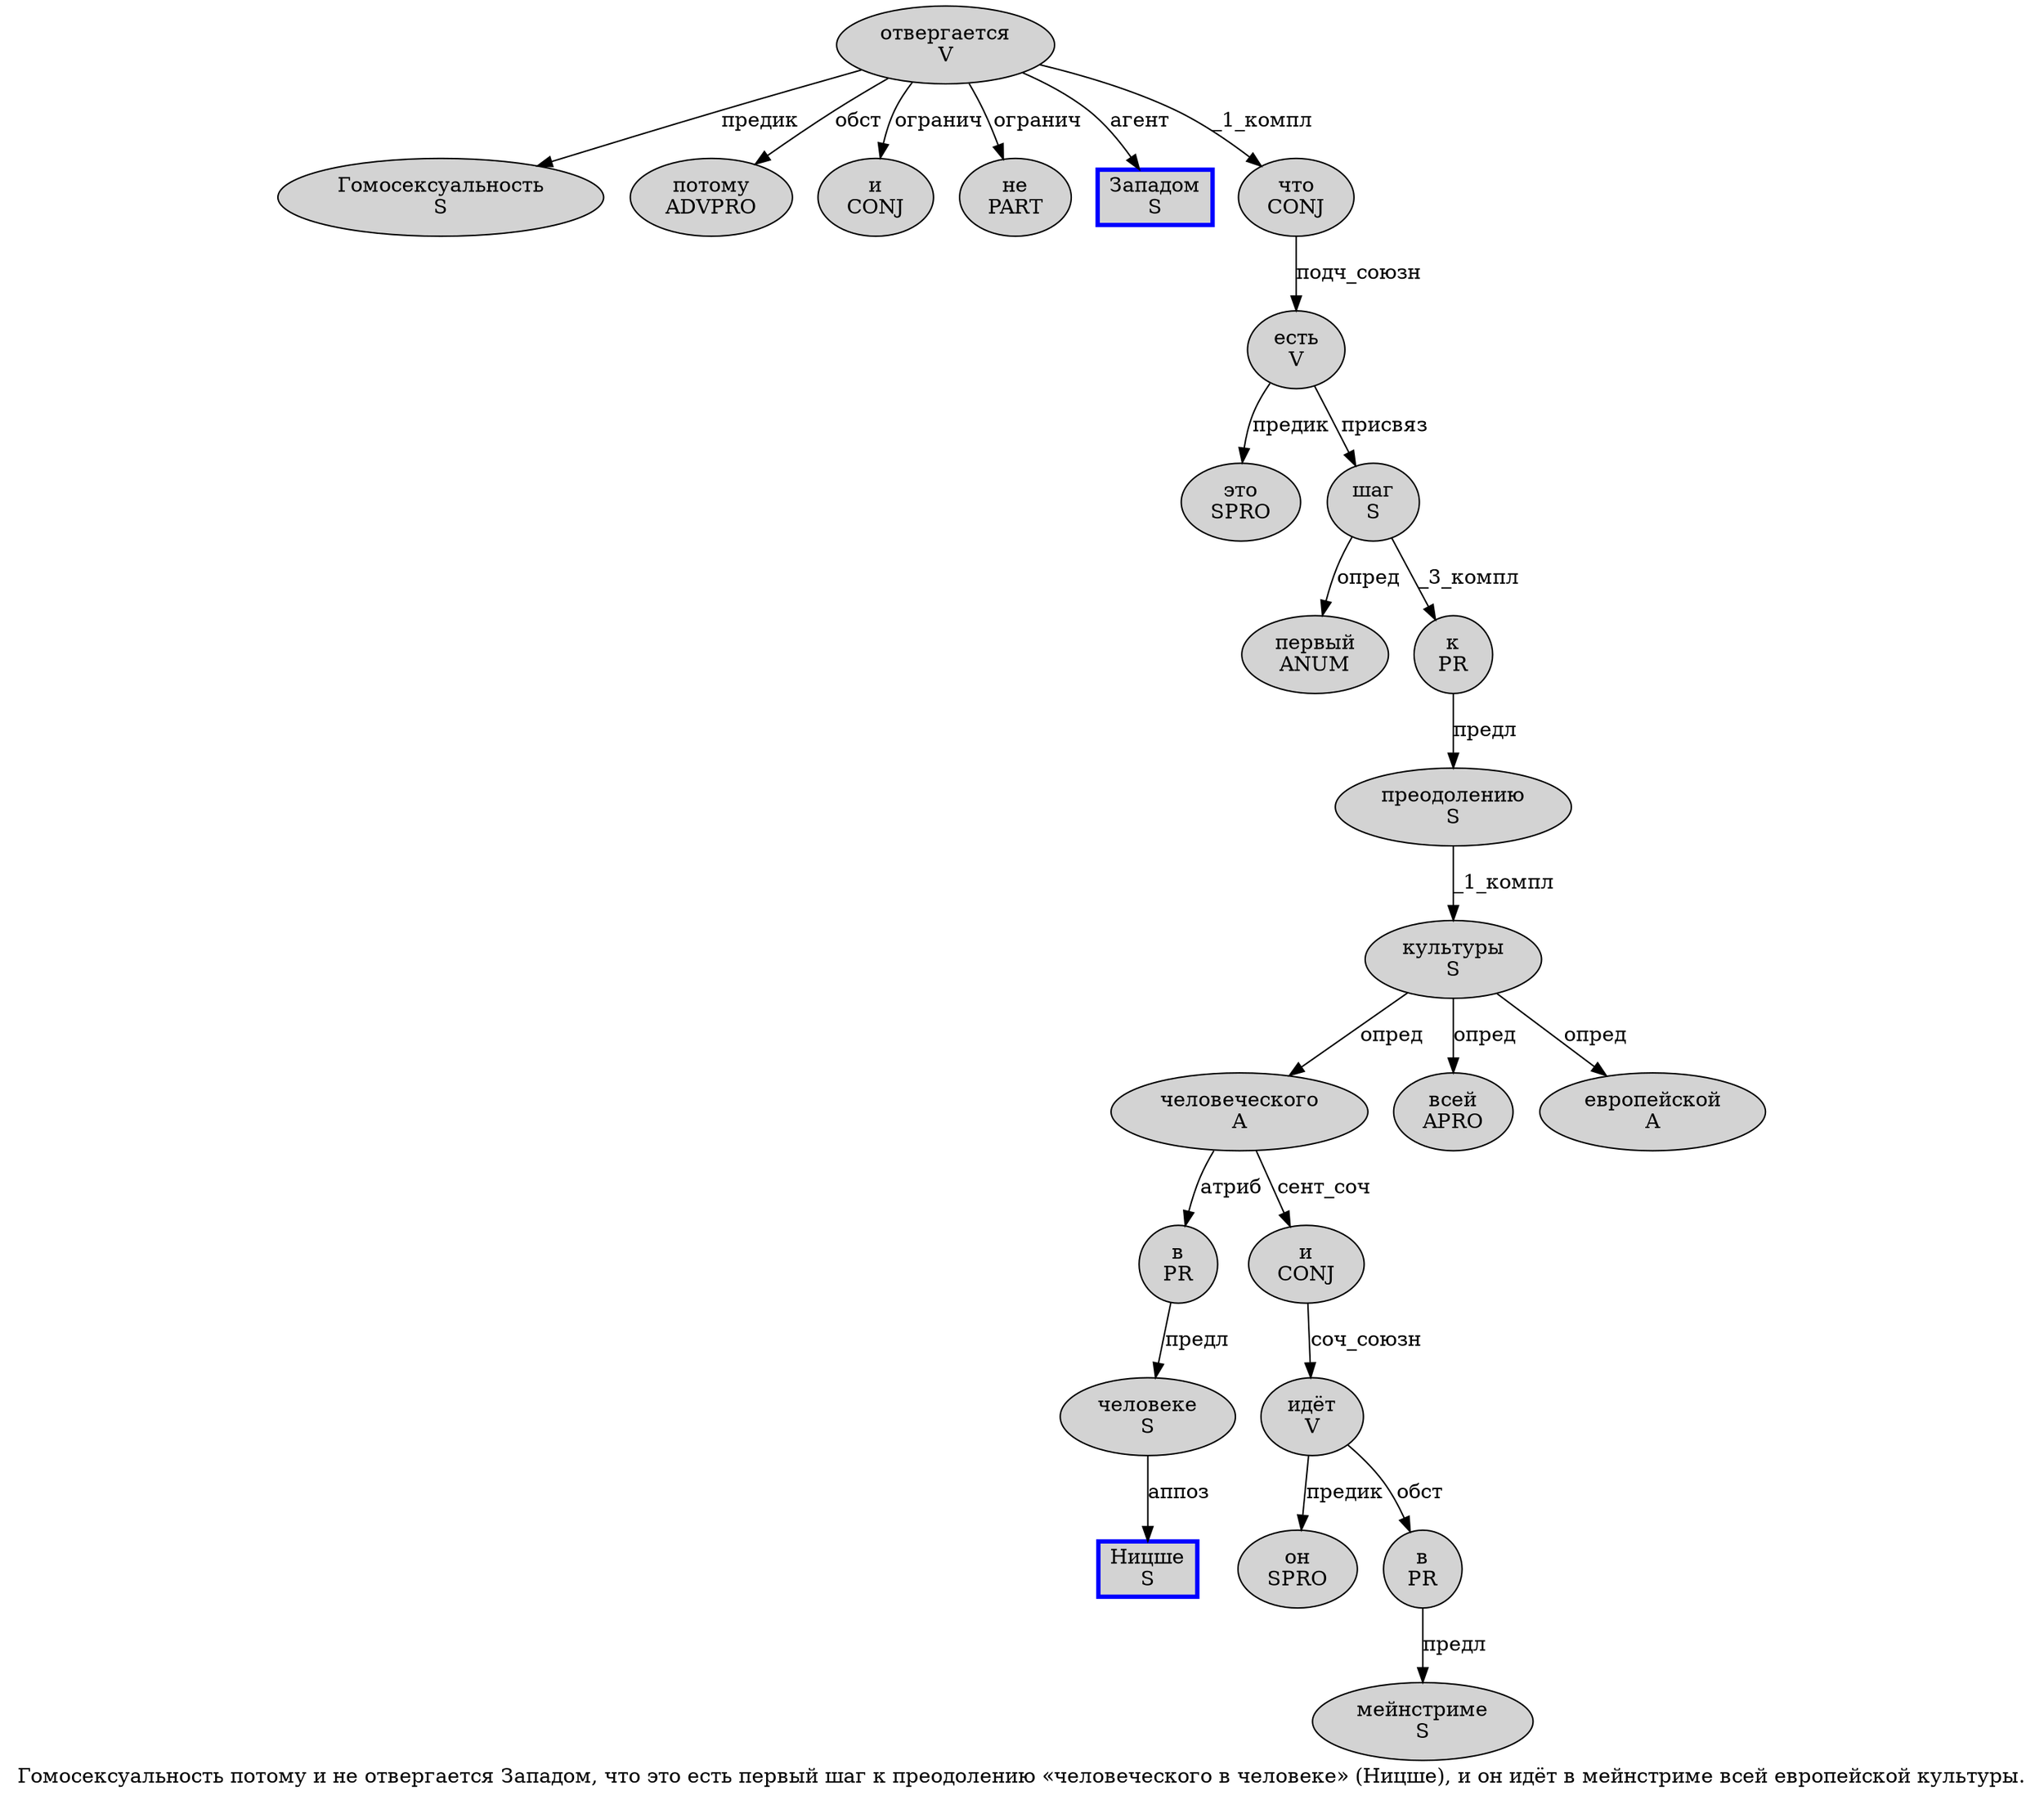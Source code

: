 digraph SENTENCE_4422 {
	graph [label="Гомосексуальность потому и не отвергается Западом, что это есть первый шаг к преодолению «человеческого в человеке» (Ницше), и он идёт в мейнстриме всей европейской культуры."]
	node [style=filled]
		0 [label="Гомосексуальность
S" color="" fillcolor=lightgray penwidth=1 shape=ellipse]
		1 [label="потому
ADVPRO" color="" fillcolor=lightgray penwidth=1 shape=ellipse]
		2 [label="и
CONJ" color="" fillcolor=lightgray penwidth=1 shape=ellipse]
		3 [label="не
PART" color="" fillcolor=lightgray penwidth=1 shape=ellipse]
		4 [label="отвергается
V" color="" fillcolor=lightgray penwidth=1 shape=ellipse]
		5 [label="Западом
S" color=blue fillcolor=lightgray penwidth=3 shape=box]
		7 [label="что
CONJ" color="" fillcolor=lightgray penwidth=1 shape=ellipse]
		8 [label="это
SPRO" color="" fillcolor=lightgray penwidth=1 shape=ellipse]
		9 [label="есть
V" color="" fillcolor=lightgray penwidth=1 shape=ellipse]
		10 [label="первый
ANUM" color="" fillcolor=lightgray penwidth=1 shape=ellipse]
		11 [label="шаг
S" color="" fillcolor=lightgray penwidth=1 shape=ellipse]
		12 [label="к
PR" color="" fillcolor=lightgray penwidth=1 shape=ellipse]
		13 [label="преодолению
S" color="" fillcolor=lightgray penwidth=1 shape=ellipse]
		15 [label="человеческого
A" color="" fillcolor=lightgray penwidth=1 shape=ellipse]
		16 [label="в
PR" color="" fillcolor=lightgray penwidth=1 shape=ellipse]
		17 [label="человеке
S" color="" fillcolor=lightgray penwidth=1 shape=ellipse]
		20 [label="Ницше
S" color=blue fillcolor=lightgray penwidth=3 shape=box]
		23 [label="и
CONJ" color="" fillcolor=lightgray penwidth=1 shape=ellipse]
		24 [label="он
SPRO" color="" fillcolor=lightgray penwidth=1 shape=ellipse]
		25 [label="идёт
V" color="" fillcolor=lightgray penwidth=1 shape=ellipse]
		26 [label="в
PR" color="" fillcolor=lightgray penwidth=1 shape=ellipse]
		27 [label="мейнстриме
S" color="" fillcolor=lightgray penwidth=1 shape=ellipse]
		28 [label="всей
APRO" color="" fillcolor=lightgray penwidth=1 shape=ellipse]
		29 [label="европейской
A" color="" fillcolor=lightgray penwidth=1 shape=ellipse]
		30 [label="культуры
S" color="" fillcolor=lightgray penwidth=1 shape=ellipse]
			30 -> 15 [label="опред"]
			30 -> 28 [label="опред"]
			30 -> 29 [label="опред"]
			7 -> 9 [label="подч_союзн"]
			26 -> 27 [label="предл"]
			17 -> 20 [label="аппоз"]
			9 -> 8 [label="предик"]
			9 -> 11 [label="присвяз"]
			15 -> 16 [label="атриб"]
			15 -> 23 [label="сент_соч"]
			13 -> 30 [label="_1_компл"]
			12 -> 13 [label="предл"]
			23 -> 25 [label="соч_союзн"]
			4 -> 0 [label="предик"]
			4 -> 1 [label="обст"]
			4 -> 2 [label="огранич"]
			4 -> 3 [label="огранич"]
			4 -> 5 [label="агент"]
			4 -> 7 [label="_1_компл"]
			11 -> 10 [label="опред"]
			11 -> 12 [label="_3_компл"]
			16 -> 17 [label="предл"]
			25 -> 24 [label="предик"]
			25 -> 26 [label="обст"]
}